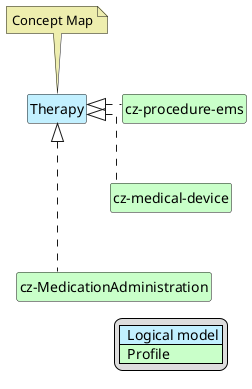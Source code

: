@startuml
hide circle
hide stereotype
hide members
hide methods
skinparam linetype ortho
skinparam class {
BackgroundColor<<LogicalModel>> #APPLICATION
BackgroundColor<<Profile>> #TECHNOLOGY
}
legend right
| <#APPLICATION>  Logical model |
| <#TECHNOLOGY>  Profile |
endlegend

class "Therapy" <<LogicalModel>> [[StructureDefinition-TherapyEmsCz.html]]
note top #EEEEAE [[ConceptMap-Therapy2FHIR-cz.html]]
Concept Map
endnote

class "cz-procedure-ems" <<Profile>> [[StructureDefinition-cz-procedure-ems.html]]
class "cz-medical-device" <<Profile>> [[StructureDefinition-cz-medical-device.html]]
class "cz-MedicationAdministration" <<Profile>> [[StructureDefinition-cz-MedicationAdministration.html]]

"Therapy" <|. "cz-procedure-ems"
"Therapy" <|. "cz-medical-device"
"Therapy" <|. "cz-MedicationAdministration"

"cz-procedure-ems" -d[hidden]-> "cz-medical-device"
"cz-medical-device" -d[hidden]-> "cz-MedicationAdministration"

@enduml
